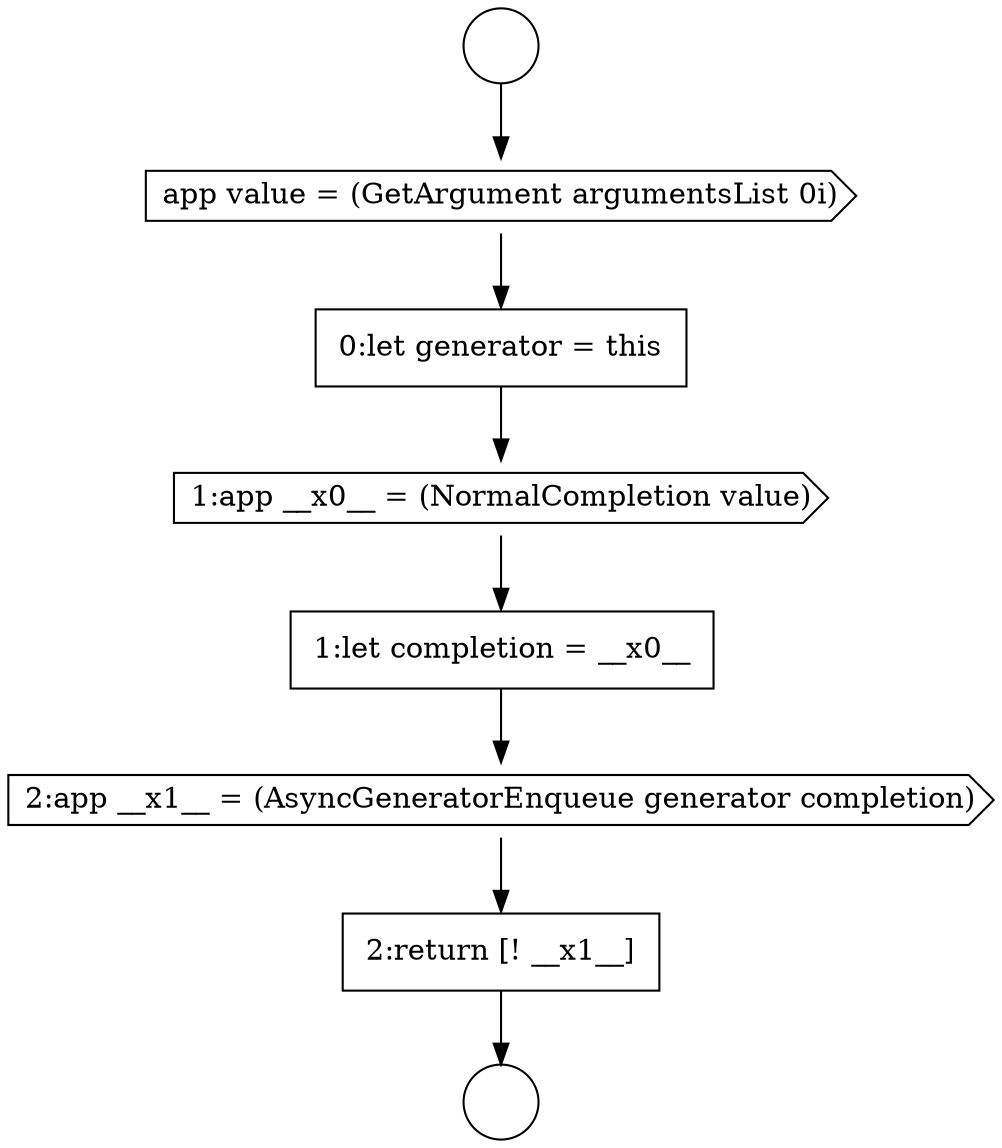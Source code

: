 digraph {
  node17043 [shape=none, margin=0, label=<<font color="black">
    <table border="0" cellborder="1" cellspacing="0" cellpadding="10">
      <tr><td align="left">1:let completion = __x0__</td></tr>
    </table>
  </font>> color="black" fillcolor="white" style=filled]
  node17040 [shape=cds, label=<<font color="black">app value = (GetArgument argumentsList 0i)</font>> color="black" fillcolor="white" style=filled]
  node17042 [shape=cds, label=<<font color="black">1:app __x0__ = (NormalCompletion value)</font>> color="black" fillcolor="white" style=filled]
  node17041 [shape=none, margin=0, label=<<font color="black">
    <table border="0" cellborder="1" cellspacing="0" cellpadding="10">
      <tr><td align="left">0:let generator = this</td></tr>
    </table>
  </font>> color="black" fillcolor="white" style=filled]
  node17038 [shape=circle label=" " color="black" fillcolor="white" style=filled]
  node17045 [shape=none, margin=0, label=<<font color="black">
    <table border="0" cellborder="1" cellspacing="0" cellpadding="10">
      <tr><td align="left">2:return [! __x1__]</td></tr>
    </table>
  </font>> color="black" fillcolor="white" style=filled]
  node17044 [shape=cds, label=<<font color="black">2:app __x1__ = (AsyncGeneratorEnqueue generator completion)</font>> color="black" fillcolor="white" style=filled]
  node17039 [shape=circle label=" " color="black" fillcolor="white" style=filled]
  node17041 -> node17042 [ color="black"]
  node17043 -> node17044 [ color="black"]
  node17040 -> node17041 [ color="black"]
  node17042 -> node17043 [ color="black"]
  node17045 -> node17039 [ color="black"]
  node17044 -> node17045 [ color="black"]
  node17038 -> node17040 [ color="black"]
}
